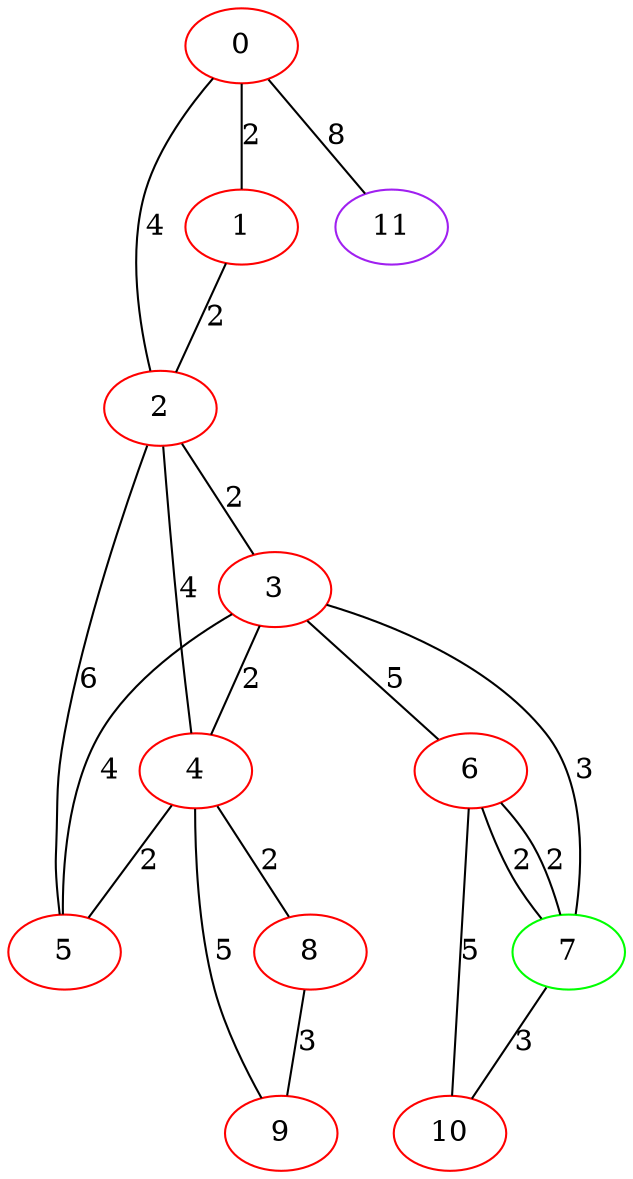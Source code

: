graph "" {
0 [color=red, weight=1];
1 [color=red, weight=1];
2 [color=red, weight=1];
3 [color=red, weight=1];
4 [color=red, weight=1];
5 [color=red, weight=1];
6 [color=red, weight=1];
7 [color=green, weight=2];
8 [color=red, weight=1];
9 [color=red, weight=1];
10 [color=red, weight=1];
11 [color=purple, weight=4];
0 -- 1  [key=0, label=2];
0 -- 2  [key=0, label=4];
0 -- 11  [key=0, label=8];
1 -- 2  [key=0, label=2];
2 -- 3  [key=0, label=2];
2 -- 4  [key=0, label=4];
2 -- 5  [key=0, label=6];
3 -- 4  [key=0, label=2];
3 -- 5  [key=0, label=4];
3 -- 6  [key=0, label=5];
3 -- 7  [key=0, label=3];
4 -- 8  [key=0, label=2];
4 -- 9  [key=0, label=5];
4 -- 5  [key=0, label=2];
6 -- 10  [key=0, label=5];
6 -- 7  [key=0, label=2];
6 -- 7  [key=1, label=2];
7 -- 10  [key=0, label=3];
8 -- 9  [key=0, label=3];
}
